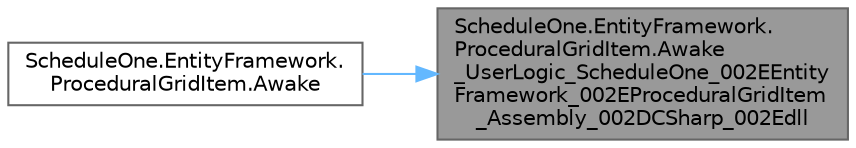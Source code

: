 digraph "ScheduleOne.EntityFramework.ProceduralGridItem.Awake_UserLogic_ScheduleOne_002EEntityFramework_002EProceduralGridItem_Assembly_002DCSharp_002Edll"
{
 // LATEX_PDF_SIZE
  bgcolor="transparent";
  edge [fontname=Helvetica,fontsize=10,labelfontname=Helvetica,labelfontsize=10];
  node [fontname=Helvetica,fontsize=10,shape=box,height=0.2,width=0.4];
  rankdir="RL";
  Node1 [id="Node000001",label="ScheduleOne.EntityFramework.\lProceduralGridItem.Awake\l_UserLogic_ScheduleOne_002EEntity\lFramework_002EProceduralGridItem\l_Assembly_002DCSharp_002Edll",height=0.2,width=0.4,color="gray40", fillcolor="grey60", style="filled", fontcolor="black",tooltip=" "];
  Node1 -> Node2 [id="edge1_Node000001_Node000002",dir="back",color="steelblue1",style="solid",tooltip=" "];
  Node2 [id="Node000002",label="ScheduleOne.EntityFramework.\lProceduralGridItem.Awake",height=0.2,width=0.4,color="grey40", fillcolor="white", style="filled",URL="$class_schedule_one_1_1_entity_framework_1_1_procedural_grid_item.html#a780753aed979f8189b96a1bae3659e87",tooltip=" "];
}
